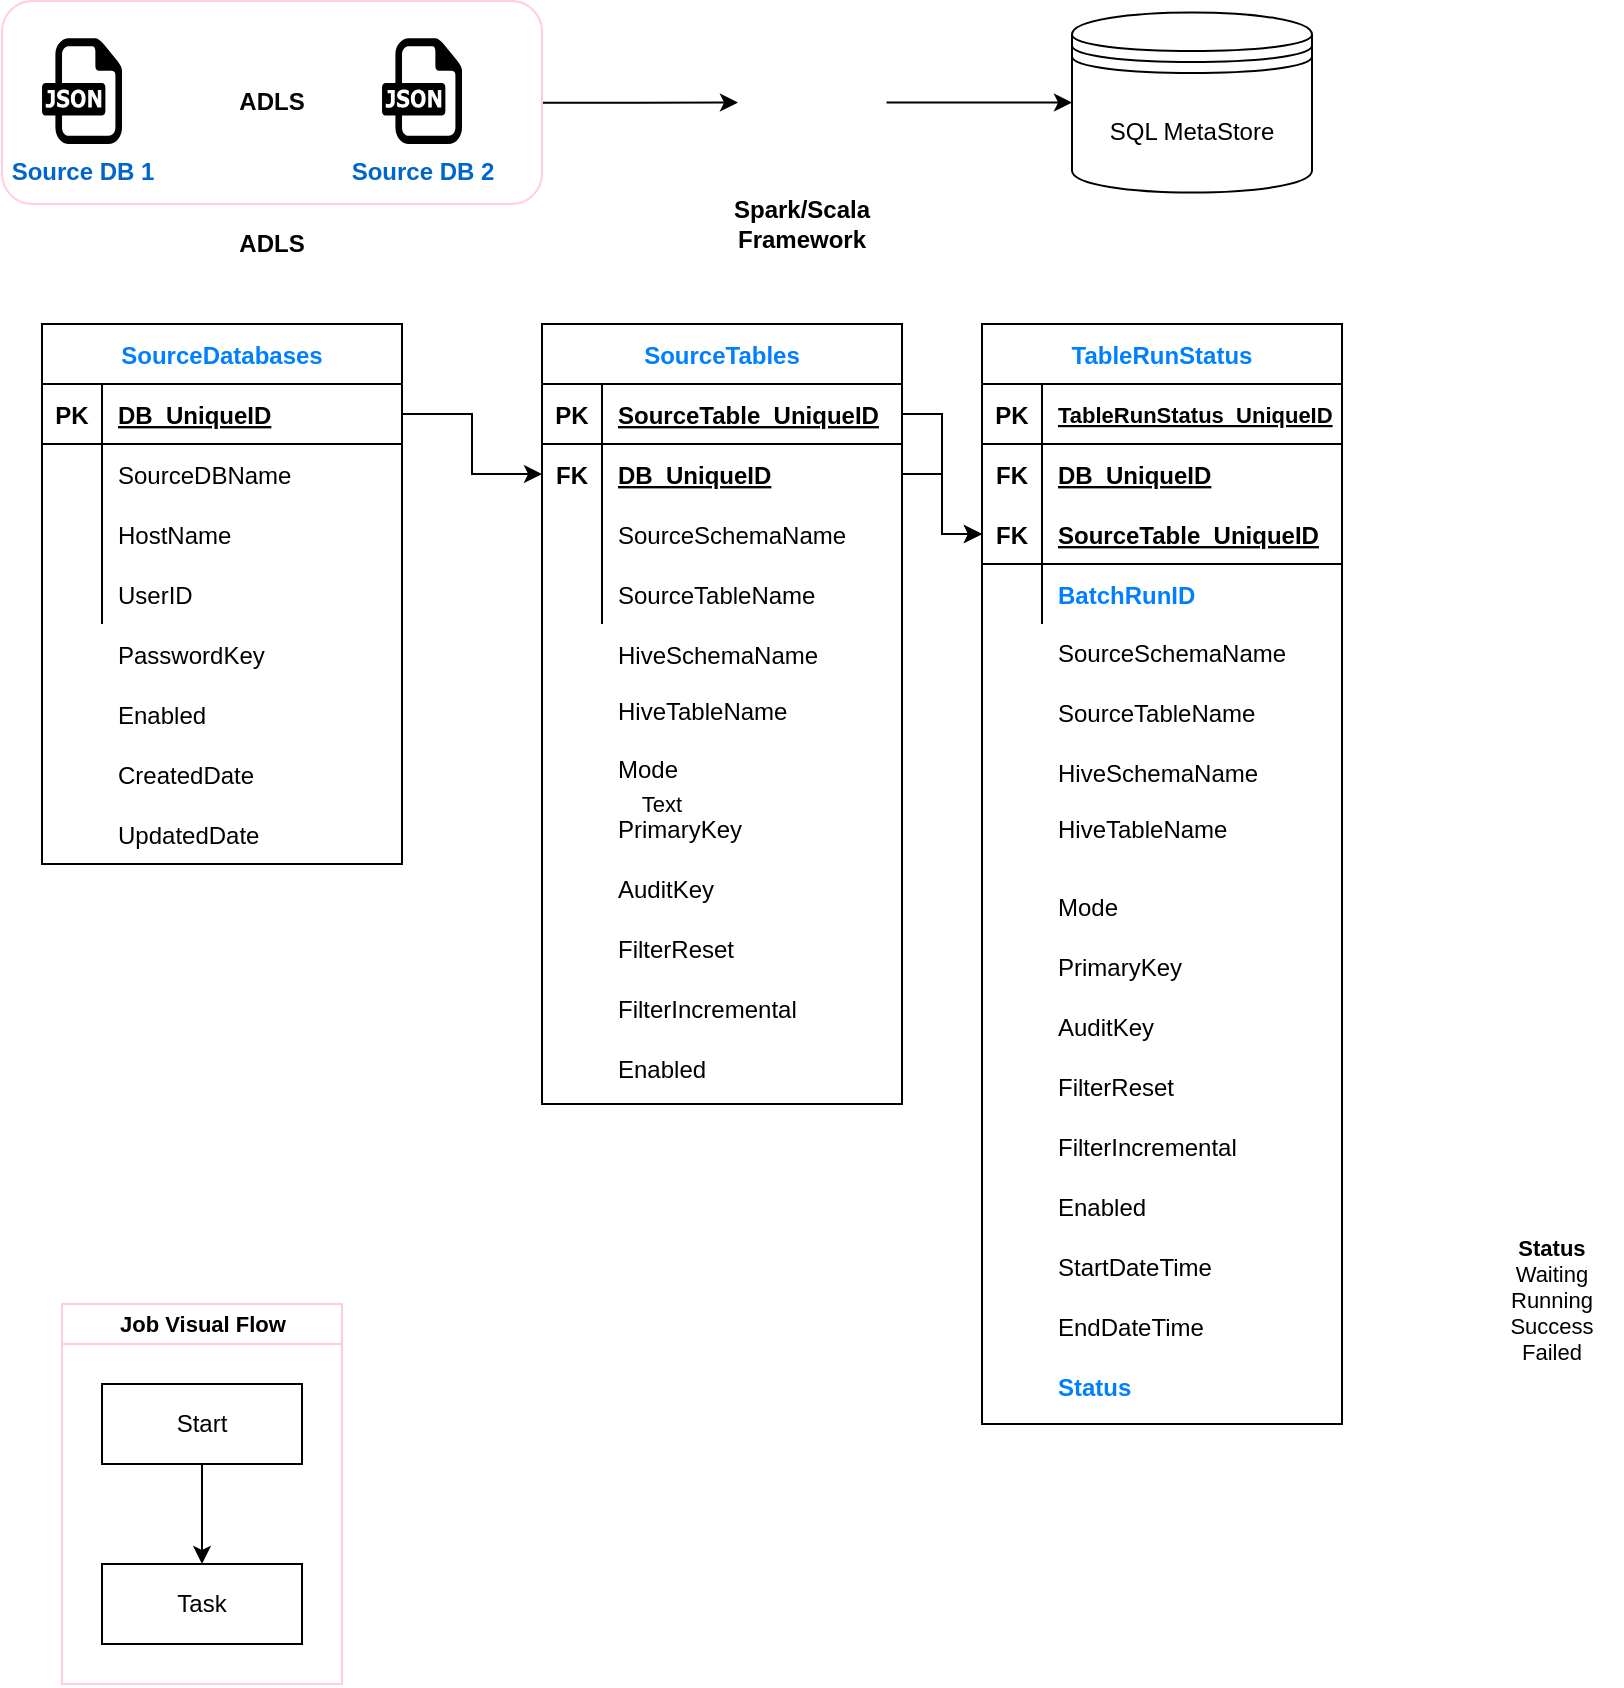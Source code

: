 <mxfile version="13.6.0" type="github" pages="2">
  <diagram id="vkHSAqvuVLFmnMc-gERQ" name="Page-1">
    <mxGraphModel dx="1221" dy="811" grid="1" gridSize="10" guides="1" tooltips="1" connect="1" arrows="1" fold="1" page="1" pageScale="1" pageWidth="850" pageHeight="1100" math="0" shadow="0">
      <root>
        <mxCell id="0" />
        <mxCell id="1" parent="0" />
        <mxCell id="gidcGa3Jhn72kaZIP9KM-67" style="edgeStyle=orthogonalEdgeStyle;rounded=0;orthogonalLoop=1;jettySize=auto;html=1;fontSize=11;fontColor=#007FFF;" edge="1" parent="1" source="gidcGa3Jhn72kaZIP9KM-63" target="gidcGa3Jhn72kaZIP9KM-65">
          <mxGeometry relative="1" as="geometry" />
        </mxCell>
        <mxCell id="gidcGa3Jhn72kaZIP9KM-63" value="&lt;font color=&quot;#050505&quot; size=&quot;1&quot;&gt;&lt;b style=&quot;font-size: 12px&quot;&gt;ADLS&lt;/b&gt;&lt;/font&gt;" style="rounded=1;whiteSpace=wrap;html=1;labelBackgroundColor=none;strokeColor=#FFCCE6;fontSize=11;fontColor=#007FFF;" vertex="1" parent="1">
          <mxGeometry x="20" y="18.55" width="270" height="101.45" as="geometry" />
        </mxCell>
        <mxCell id="OSCY4gfTOVEM4-6REEk--1" value="SQL MetaStore" style="shape=datastore;whiteSpace=wrap;html=1;" parent="1" vertex="1">
          <mxGeometry x="555" y="24.27" width="120" height="90" as="geometry" />
        </mxCell>
        <mxCell id="OSCY4gfTOVEM4-6REEk--18" value="PasswordKey" style="shape=partialRectangle;connectable=0;fillColor=none;top=0;left=0;bottom=0;right=0;align=left;spacingLeft=6;overflow=hidden;" parent="1" vertex="1">
          <mxGeometry x="70" y="330" width="150" height="30" as="geometry" />
        </mxCell>
        <mxCell id="OSCY4gfTOVEM4-6REEk--19" value="Enabled" style="shape=partialRectangle;connectable=0;fillColor=none;top=0;left=0;bottom=0;right=0;align=left;spacingLeft=6;overflow=hidden;" parent="1" vertex="1">
          <mxGeometry x="70" y="360" width="150" height="30" as="geometry" />
        </mxCell>
        <mxCell id="OSCY4gfTOVEM4-6REEk--2" value="SourceDatabases" style="shape=table;startSize=30;container=1;collapsible=1;childLayout=tableLayout;fixedRows=1;rowLines=0;fontStyle=1;align=center;resizeLast=1;fontColor=#007FFF;" parent="1" vertex="1">
          <mxGeometry x="40" y="180" width="180" height="270" as="geometry" />
        </mxCell>
        <mxCell id="OSCY4gfTOVEM4-6REEk--3" value="" style="shape=partialRectangle;collapsible=0;dropTarget=0;pointerEvents=0;fillColor=none;top=0;left=0;bottom=1;right=0;points=[[0,0.5],[1,0.5]];portConstraint=eastwest;" parent="OSCY4gfTOVEM4-6REEk--2" vertex="1">
          <mxGeometry y="30" width="180" height="30" as="geometry" />
        </mxCell>
        <mxCell id="OSCY4gfTOVEM4-6REEk--4" value="PK" style="shape=partialRectangle;connectable=0;fillColor=none;top=0;left=0;bottom=0;right=0;fontStyle=1;overflow=hidden;" parent="OSCY4gfTOVEM4-6REEk--3" vertex="1">
          <mxGeometry width="30" height="30" as="geometry" />
        </mxCell>
        <mxCell id="OSCY4gfTOVEM4-6REEk--5" value="DB_UniqueID" style="shape=partialRectangle;connectable=0;fillColor=none;top=0;left=0;bottom=0;right=0;align=left;spacingLeft=6;fontStyle=5;overflow=hidden;" parent="OSCY4gfTOVEM4-6REEk--3" vertex="1">
          <mxGeometry x="30" width="150" height="30" as="geometry" />
        </mxCell>
        <mxCell id="OSCY4gfTOVEM4-6REEk--6" value="" style="shape=partialRectangle;collapsible=0;dropTarget=0;pointerEvents=0;fillColor=none;top=0;left=0;bottom=0;right=0;points=[[0,0.5],[1,0.5]];portConstraint=eastwest;" parent="OSCY4gfTOVEM4-6REEk--2" vertex="1">
          <mxGeometry y="60" width="180" height="30" as="geometry" />
        </mxCell>
        <mxCell id="OSCY4gfTOVEM4-6REEk--7" value="" style="shape=partialRectangle;connectable=0;fillColor=none;top=0;left=0;bottom=0;right=0;editable=1;overflow=hidden;" parent="OSCY4gfTOVEM4-6REEk--6" vertex="1">
          <mxGeometry width="30" height="30" as="geometry" />
        </mxCell>
        <mxCell id="OSCY4gfTOVEM4-6REEk--8" value="SourceDBName" style="shape=partialRectangle;connectable=0;fillColor=none;top=0;left=0;bottom=0;right=0;align=left;spacingLeft=6;overflow=hidden;" parent="OSCY4gfTOVEM4-6REEk--6" vertex="1">
          <mxGeometry x="30" width="150" height="30" as="geometry" />
        </mxCell>
        <mxCell id="OSCY4gfTOVEM4-6REEk--9" value="" style="shape=partialRectangle;collapsible=0;dropTarget=0;pointerEvents=0;fillColor=none;top=0;left=0;bottom=0;right=0;points=[[0,0.5],[1,0.5]];portConstraint=eastwest;" parent="OSCY4gfTOVEM4-6REEk--2" vertex="1">
          <mxGeometry y="90" width="180" height="30" as="geometry" />
        </mxCell>
        <mxCell id="OSCY4gfTOVEM4-6REEk--10" value="" style="shape=partialRectangle;connectable=0;fillColor=none;top=0;left=0;bottom=0;right=0;editable=1;overflow=hidden;" parent="OSCY4gfTOVEM4-6REEk--9" vertex="1">
          <mxGeometry width="30" height="30" as="geometry" />
        </mxCell>
        <mxCell id="OSCY4gfTOVEM4-6REEk--11" value="HostName" style="shape=partialRectangle;connectable=0;fillColor=none;top=0;left=0;bottom=0;right=0;align=left;spacingLeft=6;overflow=hidden;" parent="OSCY4gfTOVEM4-6REEk--9" vertex="1">
          <mxGeometry x="30" width="150" height="30" as="geometry" />
        </mxCell>
        <mxCell id="OSCY4gfTOVEM4-6REEk--12" value="" style="shape=partialRectangle;collapsible=0;dropTarget=0;pointerEvents=0;fillColor=none;top=0;left=0;bottom=0;right=0;points=[[0,0.5],[1,0.5]];portConstraint=eastwest;" parent="OSCY4gfTOVEM4-6REEk--2" vertex="1">
          <mxGeometry y="120" width="180" height="30" as="geometry" />
        </mxCell>
        <mxCell id="OSCY4gfTOVEM4-6REEk--13" value="" style="shape=partialRectangle;connectable=0;fillColor=none;top=0;left=0;bottom=0;right=0;editable=1;overflow=hidden;" parent="OSCY4gfTOVEM4-6REEk--12" vertex="1">
          <mxGeometry width="30" height="30" as="geometry" />
        </mxCell>
        <mxCell id="OSCY4gfTOVEM4-6REEk--14" value="UserID" style="shape=partialRectangle;connectable=0;fillColor=none;top=0;left=0;bottom=0;right=0;align=left;spacingLeft=6;overflow=hidden;" parent="OSCY4gfTOVEM4-6REEk--12" vertex="1">
          <mxGeometry x="30" width="150" height="30" as="geometry" />
        </mxCell>
        <mxCell id="OSCY4gfTOVEM4-6REEk--41" style="edgeStyle=orthogonalEdgeStyle;rounded=0;orthogonalLoop=1;jettySize=auto;html=1;" parent="1" source="OSCY4gfTOVEM4-6REEk--3" target="OSCY4gfTOVEM4-6REEk--30" edge="1">
          <mxGeometry relative="1" as="geometry" />
        </mxCell>
        <mxCell id="OSCY4gfTOVEM4-6REEk--24" value="HiveSchemaName" style="shape=partialRectangle;connectable=0;fillColor=none;top=0;left=0;bottom=0;right=0;align=left;spacingLeft=6;overflow=hidden;" parent="1" vertex="1">
          <mxGeometry x="320" y="330" width="150" height="30" as="geometry" />
        </mxCell>
        <mxCell id="OSCY4gfTOVEM4-6REEk--25" value="Mode" style="shape=partialRectangle;connectable=0;fillColor=none;top=0;left=0;bottom=0;right=0;align=left;spacingLeft=6;overflow=hidden;" parent="1" vertex="1">
          <mxGeometry x="320" y="387" width="150" height="30" as="geometry" />
        </mxCell>
        <mxCell id="OSCY4gfTOVEM4-6REEk--39" value="FK" style="shape=partialRectangle;connectable=0;fillColor=none;top=0;left=0;bottom=0;right=0;fontStyle=1;overflow=hidden;" parent="1" vertex="1">
          <mxGeometry x="290" y="240" width="30" height="30" as="geometry" />
        </mxCell>
        <mxCell id="OSCY4gfTOVEM4-6REEk--40" value="DB_UniqueID" style="shape=partialRectangle;connectable=0;fillColor=none;top=0;left=0;bottom=0;right=0;align=left;spacingLeft=6;fontStyle=5;overflow=hidden;" parent="1" vertex="1">
          <mxGeometry x="320" y="240" width="150" height="30" as="geometry" />
        </mxCell>
        <mxCell id="OSCY4gfTOVEM4-6REEk--26" value="SourceTables" style="shape=table;startSize=30;container=1;collapsible=1;childLayout=tableLayout;fixedRows=1;rowLines=0;fontStyle=1;align=center;resizeLast=1;fontColor=#007FFF;" parent="1" vertex="1">
          <mxGeometry x="290" y="180" width="180" height="390" as="geometry" />
        </mxCell>
        <mxCell id="OSCY4gfTOVEM4-6REEk--27" value="" style="shape=partialRectangle;collapsible=0;dropTarget=0;pointerEvents=0;fillColor=none;top=0;left=0;bottom=1;right=0;points=[[0,0.5],[1,0.5]];portConstraint=eastwest;" parent="OSCY4gfTOVEM4-6REEk--26" vertex="1">
          <mxGeometry y="30" width="180" height="30" as="geometry" />
        </mxCell>
        <mxCell id="OSCY4gfTOVEM4-6REEk--28" value="PK" style="shape=partialRectangle;connectable=0;fillColor=none;top=0;left=0;bottom=0;right=0;fontStyle=1;overflow=hidden;" parent="OSCY4gfTOVEM4-6REEk--27" vertex="1">
          <mxGeometry width="30" height="30" as="geometry" />
        </mxCell>
        <mxCell id="OSCY4gfTOVEM4-6REEk--29" value="SourceTable_UniqueID" style="shape=partialRectangle;connectable=0;fillColor=none;top=0;left=0;bottom=0;right=0;align=left;spacingLeft=6;fontStyle=5;overflow=hidden;" parent="OSCY4gfTOVEM4-6REEk--27" vertex="1">
          <mxGeometry x="30" width="150" height="30" as="geometry" />
        </mxCell>
        <mxCell id="OSCY4gfTOVEM4-6REEk--30" value="" style="shape=partialRectangle;collapsible=0;dropTarget=0;pointerEvents=0;fillColor=none;top=0;left=0;bottom=0;right=0;points=[[0,0.5],[1,0.5]];portConstraint=eastwest;" parent="OSCY4gfTOVEM4-6REEk--26" vertex="1">
          <mxGeometry y="60" width="180" height="30" as="geometry" />
        </mxCell>
        <mxCell id="OSCY4gfTOVEM4-6REEk--31" value="" style="shape=partialRectangle;connectable=0;fillColor=none;top=0;left=0;bottom=0;right=0;editable=1;overflow=hidden;strokeColor=#FFCCE6;" parent="OSCY4gfTOVEM4-6REEk--30" vertex="1">
          <mxGeometry width="30" height="30" as="geometry" />
        </mxCell>
        <mxCell id="OSCY4gfTOVEM4-6REEk--32" value="" style="shape=partialRectangle;connectable=0;fillColor=none;top=0;left=0;bottom=0;right=0;align=left;spacingLeft=6;overflow=hidden;" parent="OSCY4gfTOVEM4-6REEk--30" vertex="1">
          <mxGeometry x="30" width="150" height="30" as="geometry" />
        </mxCell>
        <mxCell id="OSCY4gfTOVEM4-6REEk--33" value="" style="shape=partialRectangle;collapsible=0;dropTarget=0;pointerEvents=0;fillColor=none;top=0;left=0;bottom=0;right=0;points=[[0,0.5],[1,0.5]];portConstraint=eastwest;" parent="OSCY4gfTOVEM4-6REEk--26" vertex="1">
          <mxGeometry y="90" width="180" height="30" as="geometry" />
        </mxCell>
        <mxCell id="OSCY4gfTOVEM4-6REEk--34" value="" style="shape=partialRectangle;connectable=0;fillColor=none;top=0;left=0;bottom=0;right=0;editable=1;overflow=hidden;" parent="OSCY4gfTOVEM4-6REEk--33" vertex="1">
          <mxGeometry width="30" height="30" as="geometry" />
        </mxCell>
        <mxCell id="OSCY4gfTOVEM4-6REEk--35" value="SourceSchemaName" style="shape=partialRectangle;connectable=0;fillColor=none;top=0;left=0;bottom=0;right=0;align=left;spacingLeft=6;overflow=hidden;" parent="OSCY4gfTOVEM4-6REEk--33" vertex="1">
          <mxGeometry x="30" width="150" height="30" as="geometry" />
        </mxCell>
        <mxCell id="OSCY4gfTOVEM4-6REEk--36" value="" style="shape=partialRectangle;collapsible=0;dropTarget=0;pointerEvents=0;fillColor=none;top=0;left=0;bottom=0;right=0;points=[[0,0.5],[1,0.5]];portConstraint=eastwest;" parent="OSCY4gfTOVEM4-6REEk--26" vertex="1">
          <mxGeometry y="120" width="180" height="30" as="geometry" />
        </mxCell>
        <mxCell id="OSCY4gfTOVEM4-6REEk--37" value="" style="shape=partialRectangle;connectable=0;fillColor=none;top=0;left=0;bottom=0;right=0;editable=1;overflow=hidden;" parent="OSCY4gfTOVEM4-6REEk--36" vertex="1">
          <mxGeometry width="30" height="30" as="geometry" />
        </mxCell>
        <mxCell id="OSCY4gfTOVEM4-6REEk--38" value="SourceTableName" style="shape=partialRectangle;connectable=0;fillColor=none;top=0;left=0;bottom=0;right=0;align=left;spacingLeft=6;overflow=hidden;" parent="OSCY4gfTOVEM4-6REEk--36" vertex="1">
          <mxGeometry x="30" width="150" height="30" as="geometry" />
        </mxCell>
        <mxCell id="OSCY4gfTOVEM4-6REEk--43" value="FilterReset" style="shape=partialRectangle;connectable=0;fillColor=none;top=0;left=0;bottom=0;right=0;align=left;spacingLeft=6;overflow=hidden;" parent="1" vertex="1">
          <mxGeometry x="320" y="477" width="150" height="30" as="geometry" />
        </mxCell>
        <mxCell id="OSCY4gfTOVEM4-6REEk--44" value="FilterIncremental" style="shape=partialRectangle;connectable=0;fillColor=none;top=0;left=0;bottom=0;right=0;align=left;spacingLeft=6;overflow=hidden;" parent="1" vertex="1">
          <mxGeometry x="320" y="507" width="150" height="30" as="geometry" />
        </mxCell>
        <mxCell id="OSCY4gfTOVEM4-6REEk--45" value="PrimaryKey" style="shape=partialRectangle;connectable=0;fillColor=none;top=0;left=0;bottom=0;right=0;align=left;spacingLeft=6;overflow=hidden;" parent="1" vertex="1">
          <mxGeometry x="320" y="417" width="150" height="30" as="geometry" />
        </mxCell>
        <mxCell id="OSCY4gfTOVEM4-6REEk--46" value="AuditKey" style="shape=partialRectangle;connectable=0;fillColor=none;top=0;left=0;bottom=0;right=0;align=left;spacingLeft=6;overflow=hidden;" parent="1" vertex="1">
          <mxGeometry x="320" y="447" width="150" height="30" as="geometry" />
        </mxCell>
        <mxCell id="OSCY4gfTOVEM4-6REEk--47" value="Enabled" style="shape=partialRectangle;connectable=0;fillColor=none;top=0;left=0;bottom=0;right=0;align=left;spacingLeft=6;overflow=hidden;" parent="1" vertex="1">
          <mxGeometry x="320" y="537" width="150" height="30" as="geometry" />
        </mxCell>
        <mxCell id="OSCY4gfTOVEM4-6REEk--48" value="CreatedDate" style="shape=partialRectangle;connectable=0;fillColor=none;top=0;left=0;bottom=0;right=0;align=left;spacingLeft=6;overflow=hidden;" parent="1" vertex="1">
          <mxGeometry x="70" y="390" width="150" height="30" as="geometry" />
        </mxCell>
        <mxCell id="OSCY4gfTOVEM4-6REEk--49" value="UpdatedDate" style="shape=partialRectangle;connectable=0;fillColor=none;top=0;left=0;bottom=0;right=0;align=left;spacingLeft=6;overflow=hidden;" parent="1" vertex="1">
          <mxGeometry x="70" y="420" width="150" height="30" as="geometry" />
        </mxCell>
        <mxCell id="gidcGa3Jhn72kaZIP9KM-15" value="Mode" style="shape=partialRectangle;connectable=0;fillColor=none;top=0;left=0;bottom=0;right=0;align=left;spacingLeft=6;overflow=hidden;" vertex="1" parent="1">
          <mxGeometry x="540" y="456" width="150" height="30" as="geometry" />
        </mxCell>
        <mxCell id="gidcGa3Jhn72kaZIP9KM-16" value="FK" style="shape=partialRectangle;connectable=0;fillColor=none;top=0;left=0;bottom=0;right=0;fontStyle=1;overflow=hidden;" vertex="1" parent="1">
          <mxGeometry x="510" y="240" width="30" height="30" as="geometry" />
        </mxCell>
        <mxCell id="gidcGa3Jhn72kaZIP9KM-17" value="DB_UniqueID" style="shape=partialRectangle;connectable=0;fillColor=none;top=0;left=0;bottom=0;right=0;align=left;spacingLeft=6;fontStyle=5;overflow=hidden;" vertex="1" parent="1">
          <mxGeometry x="540" y="240" width="150" height="30" as="geometry" />
        </mxCell>
        <mxCell id="gidcGa3Jhn72kaZIP9KM-31" value="FilterReset" style="shape=partialRectangle;connectable=0;fillColor=none;top=0;left=0;bottom=0;right=0;align=left;spacingLeft=6;overflow=hidden;" vertex="1" parent="1">
          <mxGeometry x="540" y="546" width="150" height="30" as="geometry" />
        </mxCell>
        <mxCell id="gidcGa3Jhn72kaZIP9KM-32" value="FilterIncremental" style="shape=partialRectangle;connectable=0;fillColor=none;top=0;left=0;bottom=0;right=0;align=left;spacingLeft=6;overflow=hidden;" vertex="1" parent="1">
          <mxGeometry x="540" y="576" width="150" height="30" as="geometry" />
        </mxCell>
        <mxCell id="gidcGa3Jhn72kaZIP9KM-33" value="PrimaryKey" style="shape=partialRectangle;connectable=0;fillColor=none;top=0;left=0;bottom=0;right=0;align=left;spacingLeft=6;overflow=hidden;" vertex="1" parent="1">
          <mxGeometry x="540" y="486" width="150" height="30" as="geometry" />
        </mxCell>
        <mxCell id="gidcGa3Jhn72kaZIP9KM-34" value="AuditKey" style="shape=partialRectangle;connectable=0;fillColor=none;top=0;left=0;bottom=0;right=0;align=left;spacingLeft=6;overflow=hidden;" vertex="1" parent="1">
          <mxGeometry x="540" y="516" width="150" height="30" as="geometry" />
        </mxCell>
        <mxCell id="gidcGa3Jhn72kaZIP9KM-35" value="Enabled" style="shape=partialRectangle;connectable=0;fillColor=none;top=0;left=0;bottom=0;right=0;align=left;spacingLeft=6;overflow=hidden;" vertex="1" parent="1">
          <mxGeometry x="540" y="606" width="150" height="30" as="geometry" />
        </mxCell>
        <mxCell id="gidcGa3Jhn72kaZIP9KM-18" value="TableRunStatus" style="shape=table;startSize=30;container=1;collapsible=1;childLayout=tableLayout;fixedRows=1;rowLines=0;fontStyle=1;align=center;resizeLast=1;labelBackgroundColor=none;fontColor=#007FFF;" vertex="1" parent="1">
          <mxGeometry x="510" y="180" width="180" height="550" as="geometry" />
        </mxCell>
        <mxCell id="gidcGa3Jhn72kaZIP9KM-19" value="" style="shape=partialRectangle;collapsible=0;dropTarget=0;pointerEvents=0;fillColor=none;top=0;left=0;bottom=1;right=0;points=[[0,0.5],[1,0.5]];portConstraint=eastwest;" vertex="1" parent="gidcGa3Jhn72kaZIP9KM-18">
          <mxGeometry y="30" width="180" height="30" as="geometry" />
        </mxCell>
        <mxCell id="gidcGa3Jhn72kaZIP9KM-20" value="PK" style="shape=partialRectangle;connectable=0;fillColor=none;top=0;left=0;bottom=0;right=0;fontStyle=1;overflow=hidden;" vertex="1" parent="gidcGa3Jhn72kaZIP9KM-19">
          <mxGeometry width="30" height="30" as="geometry" />
        </mxCell>
        <mxCell id="gidcGa3Jhn72kaZIP9KM-21" value="TableRunStatus_UniqueID" style="shape=partialRectangle;connectable=0;fillColor=none;top=0;left=0;bottom=0;right=0;align=left;spacingLeft=6;fontStyle=5;overflow=hidden;fontSize=11;" vertex="1" parent="gidcGa3Jhn72kaZIP9KM-19">
          <mxGeometry x="30" width="150" height="30" as="geometry" />
        </mxCell>
        <mxCell id="gidcGa3Jhn72kaZIP9KM-22" value="" style="shape=partialRectangle;collapsible=0;dropTarget=0;pointerEvents=0;fillColor=none;top=0;left=0;bottom=0;right=0;points=[[0,0.5],[1,0.5]];portConstraint=eastwest;" vertex="1" parent="gidcGa3Jhn72kaZIP9KM-18">
          <mxGeometry y="60" width="180" height="30" as="geometry" />
        </mxCell>
        <mxCell id="gidcGa3Jhn72kaZIP9KM-23" value="" style="shape=partialRectangle;connectable=0;fillColor=none;top=0;left=0;bottom=0;right=0;editable=1;overflow=hidden;strokeColor=#FFCCE6;" vertex="1" parent="gidcGa3Jhn72kaZIP9KM-22">
          <mxGeometry width="30" height="30" as="geometry" />
        </mxCell>
        <mxCell id="gidcGa3Jhn72kaZIP9KM-24" value="" style="shape=partialRectangle;connectable=0;fillColor=none;top=0;left=0;bottom=0;right=0;align=left;spacingLeft=6;overflow=hidden;" vertex="1" parent="gidcGa3Jhn72kaZIP9KM-22">
          <mxGeometry x="30" width="150" height="30" as="geometry" />
        </mxCell>
        <mxCell id="gidcGa3Jhn72kaZIP9KM-25" value="" style="shape=partialRectangle;collapsible=0;dropTarget=0;pointerEvents=0;fillColor=none;top=0;left=0;bottom=0;right=0;points=[[0,0.5],[1,0.5]];portConstraint=eastwest;" vertex="1" parent="gidcGa3Jhn72kaZIP9KM-18">
          <mxGeometry y="90" width="180" height="30" as="geometry" />
        </mxCell>
        <mxCell id="gidcGa3Jhn72kaZIP9KM-26" value="" style="shape=partialRectangle;connectable=0;fillColor=none;top=0;left=0;bottom=0;right=0;editable=1;overflow=hidden;" vertex="1" parent="gidcGa3Jhn72kaZIP9KM-25">
          <mxGeometry width="30" height="30" as="geometry" />
        </mxCell>
        <mxCell id="gidcGa3Jhn72kaZIP9KM-27" value="" style="shape=partialRectangle;connectable=0;fillColor=none;top=0;left=0;bottom=0;right=0;align=left;spacingLeft=6;overflow=hidden;" vertex="1" parent="gidcGa3Jhn72kaZIP9KM-25">
          <mxGeometry x="30" width="150" height="30" as="geometry" />
        </mxCell>
        <mxCell id="gidcGa3Jhn72kaZIP9KM-28" value="" style="shape=partialRectangle;collapsible=0;dropTarget=0;pointerEvents=0;fillColor=none;top=0;left=0;bottom=0;right=0;points=[[0,0.5],[1,0.5]];portConstraint=eastwest;" vertex="1" parent="gidcGa3Jhn72kaZIP9KM-18">
          <mxGeometry y="120" width="180" height="30" as="geometry" />
        </mxCell>
        <mxCell id="gidcGa3Jhn72kaZIP9KM-29" value="" style="shape=partialRectangle;connectable=0;fillColor=none;top=0;left=0;bottom=0;right=0;editable=1;overflow=hidden;" vertex="1" parent="gidcGa3Jhn72kaZIP9KM-28">
          <mxGeometry width="30" height="30" as="geometry" />
        </mxCell>
        <mxCell id="gidcGa3Jhn72kaZIP9KM-30" value="BatchRunID" style="shape=partialRectangle;connectable=0;fillColor=none;top=0;left=0;bottom=0;right=0;align=left;spacingLeft=6;overflow=hidden;fontColor=#007FFF;fontStyle=1" vertex="1" parent="gidcGa3Jhn72kaZIP9KM-28">
          <mxGeometry x="30" width="150" height="30" as="geometry" />
        </mxCell>
        <mxCell id="gidcGa3Jhn72kaZIP9KM-43" value="" style="shape=partialRectangle;collapsible=0;dropTarget=0;pointerEvents=0;fillColor=none;top=0;left=0;bottom=1;right=0;points=[[0,0.5],[1,0.5]];portConstraint=eastwest;" vertex="1" parent="1">
          <mxGeometry x="510" y="270" width="180" height="30" as="geometry" />
        </mxCell>
        <mxCell id="gidcGa3Jhn72kaZIP9KM-44" value="FK" style="shape=partialRectangle;connectable=0;fillColor=none;top=0;left=0;bottom=0;right=0;fontStyle=1;overflow=hidden;" vertex="1" parent="gidcGa3Jhn72kaZIP9KM-43">
          <mxGeometry width="30" height="30" as="geometry" />
        </mxCell>
        <mxCell id="gidcGa3Jhn72kaZIP9KM-45" value="SourceTable_UniqueID" style="shape=partialRectangle;connectable=0;fillColor=none;top=0;left=0;bottom=0;right=0;align=left;spacingLeft=6;fontStyle=5;overflow=hidden;" vertex="1" parent="gidcGa3Jhn72kaZIP9KM-43">
          <mxGeometry x="30" width="150" height="30" as="geometry" />
        </mxCell>
        <mxCell id="gidcGa3Jhn72kaZIP9KM-49" value="StartDateTime" style="shape=partialRectangle;connectable=0;fillColor=none;top=0;left=0;bottom=0;right=0;align=left;spacingLeft=6;overflow=hidden;" vertex="1" parent="1">
          <mxGeometry x="540" y="636" width="150" height="30" as="geometry" />
        </mxCell>
        <mxCell id="gidcGa3Jhn72kaZIP9KM-50" value="EndDateTime" style="shape=partialRectangle;connectable=0;fillColor=none;top=0;left=0;bottom=0;right=0;align=left;spacingLeft=6;overflow=hidden;" vertex="1" parent="1">
          <mxGeometry x="540" y="666" width="150" height="30" as="geometry" />
        </mxCell>
        <mxCell id="gidcGa3Jhn72kaZIP9KM-51" value="Status" style="shape=partialRectangle;connectable=0;fillColor=none;top=0;left=0;bottom=0;right=0;align=left;spacingLeft=6;overflow=hidden;fontColor=#007FFF;fontStyle=1" vertex="1" parent="1">
          <mxGeometry x="540" y="696" width="150" height="30" as="geometry" />
        </mxCell>
        <mxCell id="gidcGa3Jhn72kaZIP9KM-52" value="HiveTableName" style="shape=partialRectangle;connectable=0;fillColor=none;top=0;left=0;bottom=0;right=0;align=left;spacingLeft=6;overflow=hidden;" vertex="1" parent="1">
          <mxGeometry x="320" y="358" width="150" height="30" as="geometry" />
        </mxCell>
        <mxCell id="gidcGa3Jhn72kaZIP9KM-53" value="HiveSchemaName" style="shape=partialRectangle;connectable=0;fillColor=none;top=0;left=0;bottom=0;right=0;align=left;spacingLeft=6;overflow=hidden;" vertex="1" parent="1">
          <mxGeometry x="540" y="389" width="150" height="30" as="geometry" />
        </mxCell>
        <mxCell id="gidcGa3Jhn72kaZIP9KM-54" value="SourceSchemaName" style="shape=partialRectangle;connectable=0;fillColor=none;top=0;left=0;bottom=0;right=0;align=left;spacingLeft=6;overflow=hidden;" vertex="1" parent="1">
          <mxGeometry x="540" y="329" width="150" height="30" as="geometry" />
        </mxCell>
        <mxCell id="gidcGa3Jhn72kaZIP9KM-55" value="SourceTableName" style="shape=partialRectangle;connectable=0;fillColor=none;top=0;left=0;bottom=0;right=0;align=left;spacingLeft=6;overflow=hidden;" vertex="1" parent="1">
          <mxGeometry x="540" y="359" width="150" height="30" as="geometry" />
        </mxCell>
        <mxCell id="gidcGa3Jhn72kaZIP9KM-56" value="HiveTableName" style="shape=partialRectangle;connectable=0;fillColor=none;top=0;left=0;bottom=0;right=0;align=left;spacingLeft=6;overflow=hidden;" vertex="1" parent="1">
          <mxGeometry x="540" y="417" width="150" height="30" as="geometry" />
        </mxCell>
        <mxCell id="gidcGa3Jhn72kaZIP9KM-57" value="" style="edgeStyle=orthogonalEdgeStyle;rounded=0;orthogonalLoop=1;jettySize=auto;html=1;fontSize=11;fontColor=#007FFF;" edge="1" parent="1" source="OSCY4gfTOVEM4-6REEk--27" target="gidcGa3Jhn72kaZIP9KM-43">
          <mxGeometry relative="1" as="geometry" />
        </mxCell>
        <mxCell id="gidcGa3Jhn72kaZIP9KM-59" value="" style="edgeStyle=orthogonalEdgeStyle;rounded=0;orthogonalLoop=1;jettySize=auto;html=1;fontSize=11;fontColor=#007FFF;" edge="1" parent="1" source="OSCY4gfTOVEM4-6REEk--30" target="gidcGa3Jhn72kaZIP9KM-43">
          <mxGeometry relative="1" as="geometry" />
        </mxCell>
        <mxCell id="gidcGa3Jhn72kaZIP9KM-60" value="&lt;font style=&quot;font-size: 12px&quot; color=&quot;#0066cc&quot;&gt;&lt;b&gt;Source DB 1&lt;/b&gt;&lt;/font&gt;" style="dashed=0;outlineConnect=0;html=1;align=center;labelPosition=center;verticalLabelPosition=bottom;verticalAlign=top;shape=mxgraph.weblogos.json;labelBackgroundColor=none;strokeColor=#FFCCE6;fontSize=11;fontColor=#007FFF;" vertex="1" parent="1">
          <mxGeometry x="40" y="37.1" width="40" height="52.9" as="geometry" />
        </mxCell>
        <mxCell id="gidcGa3Jhn72kaZIP9KM-61" value="&lt;font style=&quot;font-size: 12px&quot; color=&quot;#0066cc&quot;&gt;&lt;b&gt;Source DB 2&lt;/b&gt;&lt;/font&gt;" style="dashed=0;outlineConnect=0;html=1;align=center;labelPosition=center;verticalLabelPosition=bottom;verticalAlign=top;shape=mxgraph.weblogos.json;labelBackgroundColor=none;strokeColor=#FFCCE6;fontSize=11;fontColor=#007FFF;" vertex="1" parent="1">
          <mxGeometry x="210" y="37.1" width="40" height="52.9" as="geometry" />
        </mxCell>
        <mxCell id="gidcGa3Jhn72kaZIP9KM-68" style="edgeStyle=orthogonalEdgeStyle;rounded=0;orthogonalLoop=1;jettySize=auto;html=1;fontSize=11;fontColor=#007FFF;" edge="1" parent="1" source="gidcGa3Jhn72kaZIP9KM-65" target="OSCY4gfTOVEM4-6REEk--1">
          <mxGeometry relative="1" as="geometry" />
        </mxCell>
        <mxCell id="gidcGa3Jhn72kaZIP9KM-65" value="" style="shape=image;html=1;verticalAlign=top;verticalLabelPosition=bottom;labelBackgroundColor=#ffffff;imageAspect=0;aspect=fixed;image=https://cdn4.iconfinder.com/data/icons/logos-brands-5/24/scala-128.png;strokeColor=#FFCCE6;fontSize=11;fontColor=#007FFF;" vertex="1" parent="1">
          <mxGeometry x="388" y="32.14" width="74.27" height="74.27" as="geometry" />
        </mxCell>
        <mxCell id="gidcGa3Jhn72kaZIP9KM-69" value="&lt;b&gt;&lt;font style=&quot;font-size: 12px&quot;&gt;Spark/Scala Framework&lt;/font&gt;&lt;/b&gt;" style="text;html=1;strokeColor=none;fillColor=none;align=center;verticalAlign=middle;whiteSpace=wrap;rounded=0;labelBackgroundColor=none;fontSize=11;" vertex="1" parent="1">
          <mxGeometry x="400" y="120" width="40" height="20" as="geometry" />
        </mxCell>
        <mxCell id="gidcGa3Jhn72kaZIP9KM-70" value="&lt;b&gt;&lt;font style=&quot;font-size: 12px&quot;&gt;ADLS&lt;/font&gt;&lt;/b&gt;" style="text;html=1;strokeColor=none;fillColor=none;align=center;verticalAlign=middle;whiteSpace=wrap;rounded=0;labelBackgroundColor=none;fontSize=11;" vertex="1" parent="1">
          <mxGeometry x="135" y="130" width="40" height="20" as="geometry" />
        </mxCell>
        <mxCell id="gidcGa3Jhn72kaZIP9KM-73" value="Text" style="text;html=1;strokeColor=none;fillColor=none;align=center;verticalAlign=middle;whiteSpace=wrap;rounded=0;labelBackgroundColor=none;fontSize=11;fontColor=#000000;" vertex="1" parent="1">
          <mxGeometry x="330" y="410" width="40" height="20" as="geometry" />
        </mxCell>
        <mxCell id="gidcGa3Jhn72kaZIP9KM-74" value="&lt;b&gt;Status&lt;/b&gt;&lt;br&gt;Waiting&lt;br&gt;Running&lt;br&gt;Success&lt;br&gt;Failed&lt;br&gt;" style="text;html=1;strokeColor=none;fillColor=none;align=center;verticalAlign=middle;whiteSpace=wrap;rounded=0;labelBackgroundColor=none;fontSize=11;fontColor=#000000;" vertex="1" parent="1">
          <mxGeometry x="760" y="620" width="70" height="96" as="geometry" />
        </mxCell>
        <mxCell id="gidcGa3Jhn72kaZIP9KM-76" value="Job Visual Flow" style="swimlane;html=1;startSize=20;horizontal=1;childLayout=flowLayout;flowOrientation=north;resizable=0;interRankCellSpacing=50;containerType=tree;labelBackgroundColor=none;strokeColor=#FFCCE6;fontSize=11;fontColor=#000000;" vertex="1" parent="1">
          <mxGeometry x="50" y="670" width="140" height="190" as="geometry" />
        </mxCell>
        <mxCell id="gidcGa3Jhn72kaZIP9KM-77" value="Start" style="whiteSpace=wrap;html=1;" vertex="1" parent="gidcGa3Jhn72kaZIP9KM-76">
          <mxGeometry x="20" y="40" width="100" height="40" as="geometry" />
        </mxCell>
        <mxCell id="gidcGa3Jhn72kaZIP9KM-78" value="Task" style="whiteSpace=wrap;html=1;" vertex="1" parent="gidcGa3Jhn72kaZIP9KM-76">
          <mxGeometry x="20" y="130" width="100" height="40" as="geometry" />
        </mxCell>
        <mxCell id="gidcGa3Jhn72kaZIP9KM-79" value="" style="html=1;curved=1;noEdgeStyle=1;orthogonal=1;" edge="1" parent="gidcGa3Jhn72kaZIP9KM-76" source="gidcGa3Jhn72kaZIP9KM-77" target="gidcGa3Jhn72kaZIP9KM-78">
          <mxGeometry relative="1" as="geometry">
            <Array as="points">
              <mxPoint x="70" y="92" />
              <mxPoint x="70" y="118" />
            </Array>
          </mxGeometry>
        </mxCell>
      </root>
    </mxGraphModel>
  </diagram>
  <diagram id="kVW1ceD6wAGjza8AQW-f" name="Page-2">
    <mxGraphModel dx="1038" dy="689" grid="1" gridSize="10" guides="1" tooltips="1" connect="1" arrows="1" fold="1" page="1" pageScale="1" pageWidth="850" pageHeight="1100" math="0" shadow="0">
      <root>
        <mxCell id="t8ctUy6-qEljweguRVWg-0" />
        <mxCell id="t8ctUy6-qEljweguRVWg-1" parent="t8ctUy6-qEljweguRVWg-0" />
        <mxCell id="t8ctUy6-qEljweguRVWg-2" value="Job Flow Layout" style="swimlane;html=1;startSize=20;horizontal=1;childLayout=flowLayout;flowOrientation=north;resizable=0;interRankCellSpacing=50;containerType=tree;labelBackgroundColor=none;strokeColor=#FFCCE6;fontSize=11;fontColor=#000000;" vertex="1" parent="t8ctUy6-qEljweguRVWg-1">
          <mxGeometry x="290" y="210" width="140" height="190" as="geometry" />
        </mxCell>
        <mxCell id="t8ctUy6-qEljweguRVWg-3" value="Start" style="whiteSpace=wrap;html=1;" vertex="1" parent="t8ctUy6-qEljweguRVWg-2">
          <mxGeometry x="20" y="40" width="100" height="40" as="geometry" />
        </mxCell>
        <mxCell id="t8ctUy6-qEljweguRVWg-4" value="Appworx DB skeleton" style="whiteSpace=wrap;html=1;" vertex="1" parent="t8ctUy6-qEljweguRVWg-2">
          <mxGeometry x="20" y="130" width="100" height="40" as="geometry" />
        </mxCell>
        <mxCell id="t8ctUy6-qEljweguRVWg-5" value="" style="html=1;curved=1;noEdgeStyle=1;orthogonal=1;" edge="1" parent="t8ctUy6-qEljweguRVWg-2" source="t8ctUy6-qEljweguRVWg-3" target="t8ctUy6-qEljweguRVWg-4">
          <mxGeometry relative="1" as="geometry">
            <Array as="points">
              <mxPoint x="70" y="92" />
              <mxPoint x="70" y="118" />
            </Array>
          </mxGeometry>
        </mxCell>
        <mxCell id="t8ctUy6-qEljweguRVWg-13" value="" style="html=1;verticalLabelPosition=bottom;align=center;labelBackgroundColor=#ffffff;verticalAlign=top;strokeWidth=2;strokeColor=#0080F0;shadow=0;dashed=0;shape=mxgraph.ios7.icons.alarm_clock;fontSize=11;fontColor=#000000;" vertex="1" parent="t8ctUy6-qEljweguRVWg-1">
          <mxGeometry x="340" y="120" width="27" height="30" as="geometry" />
        </mxCell>
        <mxCell id="t8ctUy6-qEljweguRVWg-14" value="Text" style="text;html=1;strokeColor=none;fillColor=none;align=center;verticalAlign=middle;whiteSpace=wrap;rounded=0;labelBackgroundColor=none;fontSize=11;fontColor=#000000;" vertex="1" parent="t8ctUy6-qEljweguRVWg-1">
          <mxGeometry x="400" y="340" width="40" height="20" as="geometry" />
        </mxCell>
        <mxCell id="t8ctUy6-qEljweguRVWg-15" value="Appworx DB Schedule" style="text;html=1;strokeColor=none;fillColor=none;align=center;verticalAlign=middle;whiteSpace=wrap;rounded=0;labelBackgroundColor=none;fontSize=11;fontColor=#000000;" vertex="1" parent="t8ctUy6-qEljweguRVWg-1">
          <mxGeometry x="310" y="160" width="83.5" height="20" as="geometry" />
        </mxCell>
      </root>
    </mxGraphModel>
  </diagram>
</mxfile>
